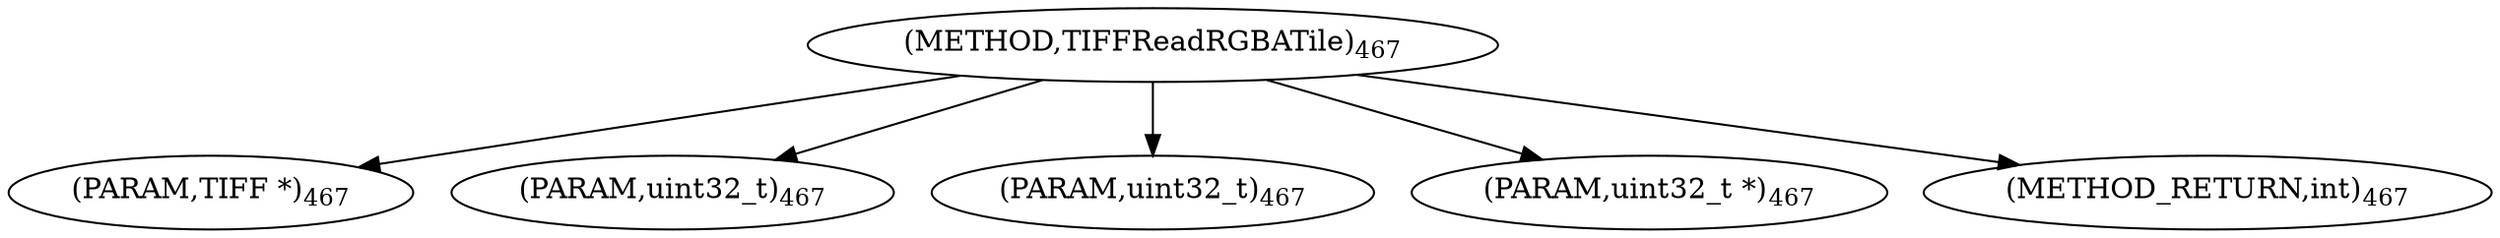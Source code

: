 digraph "TIFFReadRGBATile" {  
"8897" [label = <(METHOD,TIFFReadRGBATile)<SUB>467</SUB>> ]
"8898" [label = <(PARAM,TIFF *)<SUB>467</SUB>> ]
"8899" [label = <(PARAM,uint32_t)<SUB>467</SUB>> ]
"8900" [label = <(PARAM,uint32_t)<SUB>467</SUB>> ]
"8901" [label = <(PARAM,uint32_t *)<SUB>467</SUB>> ]
"8902" [label = <(METHOD_RETURN,int)<SUB>467</SUB>> ]
  "8897" -> "8898" 
  "8897" -> "8899" 
  "8897" -> "8900" 
  "8897" -> "8901" 
  "8897" -> "8902" 
}
